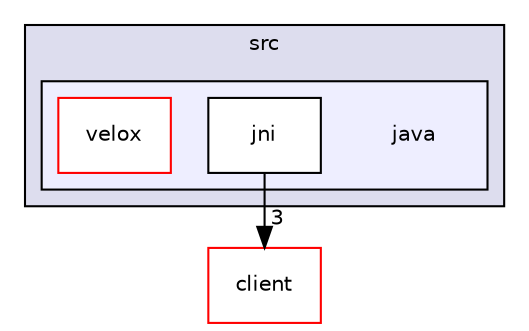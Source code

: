 digraph "/home/travis/build/DICL/VeloxDFS/src/java" {
  compound=true
  node [ fontsize="10", fontname="Helvetica"];
  edge [ labelfontsize="10", labelfontname="Helvetica"];
  subgraph clusterdir_68267d1309a1af8e8297ef4c3efbcdba {
    graph [ bgcolor="#ddddee", pencolor="black", label="src" fontname="Helvetica", fontsize="10", URL="dir_68267d1309a1af8e8297ef4c3efbcdba.html"]
  subgraph clusterdir_a3016bf19aa28451207b266e9b24d523 {
    graph [ bgcolor="#eeeeff", pencolor="black", label="" URL="dir_a3016bf19aa28451207b266e9b24d523.html"];
    dir_a3016bf19aa28451207b266e9b24d523 [shape=plaintext label="java"];
    dir_195168af6a215c55d95f47992d37553b [shape=box label="jni" color="black" fillcolor="white" style="filled" URL="dir_195168af6a215c55d95f47992d37553b.html"];
    dir_d1a5b8e4fa29b82941d2ff4793055bbf [shape=box label="velox" color="red" fillcolor="white" style="filled" URL="dir_d1a5b8e4fa29b82941d2ff4793055bbf.html"];
  }
  }
  dir_6908ff505388a07996d238c763adbdab [shape=box label="client" fillcolor="white" style="filled" color="red" URL="dir_6908ff505388a07996d238c763adbdab.html"];
  dir_195168af6a215c55d95f47992d37553b->dir_6908ff505388a07996d238c763adbdab [headlabel="3", labeldistance=1.5 headhref="dir_000008_000002.html"];
}
